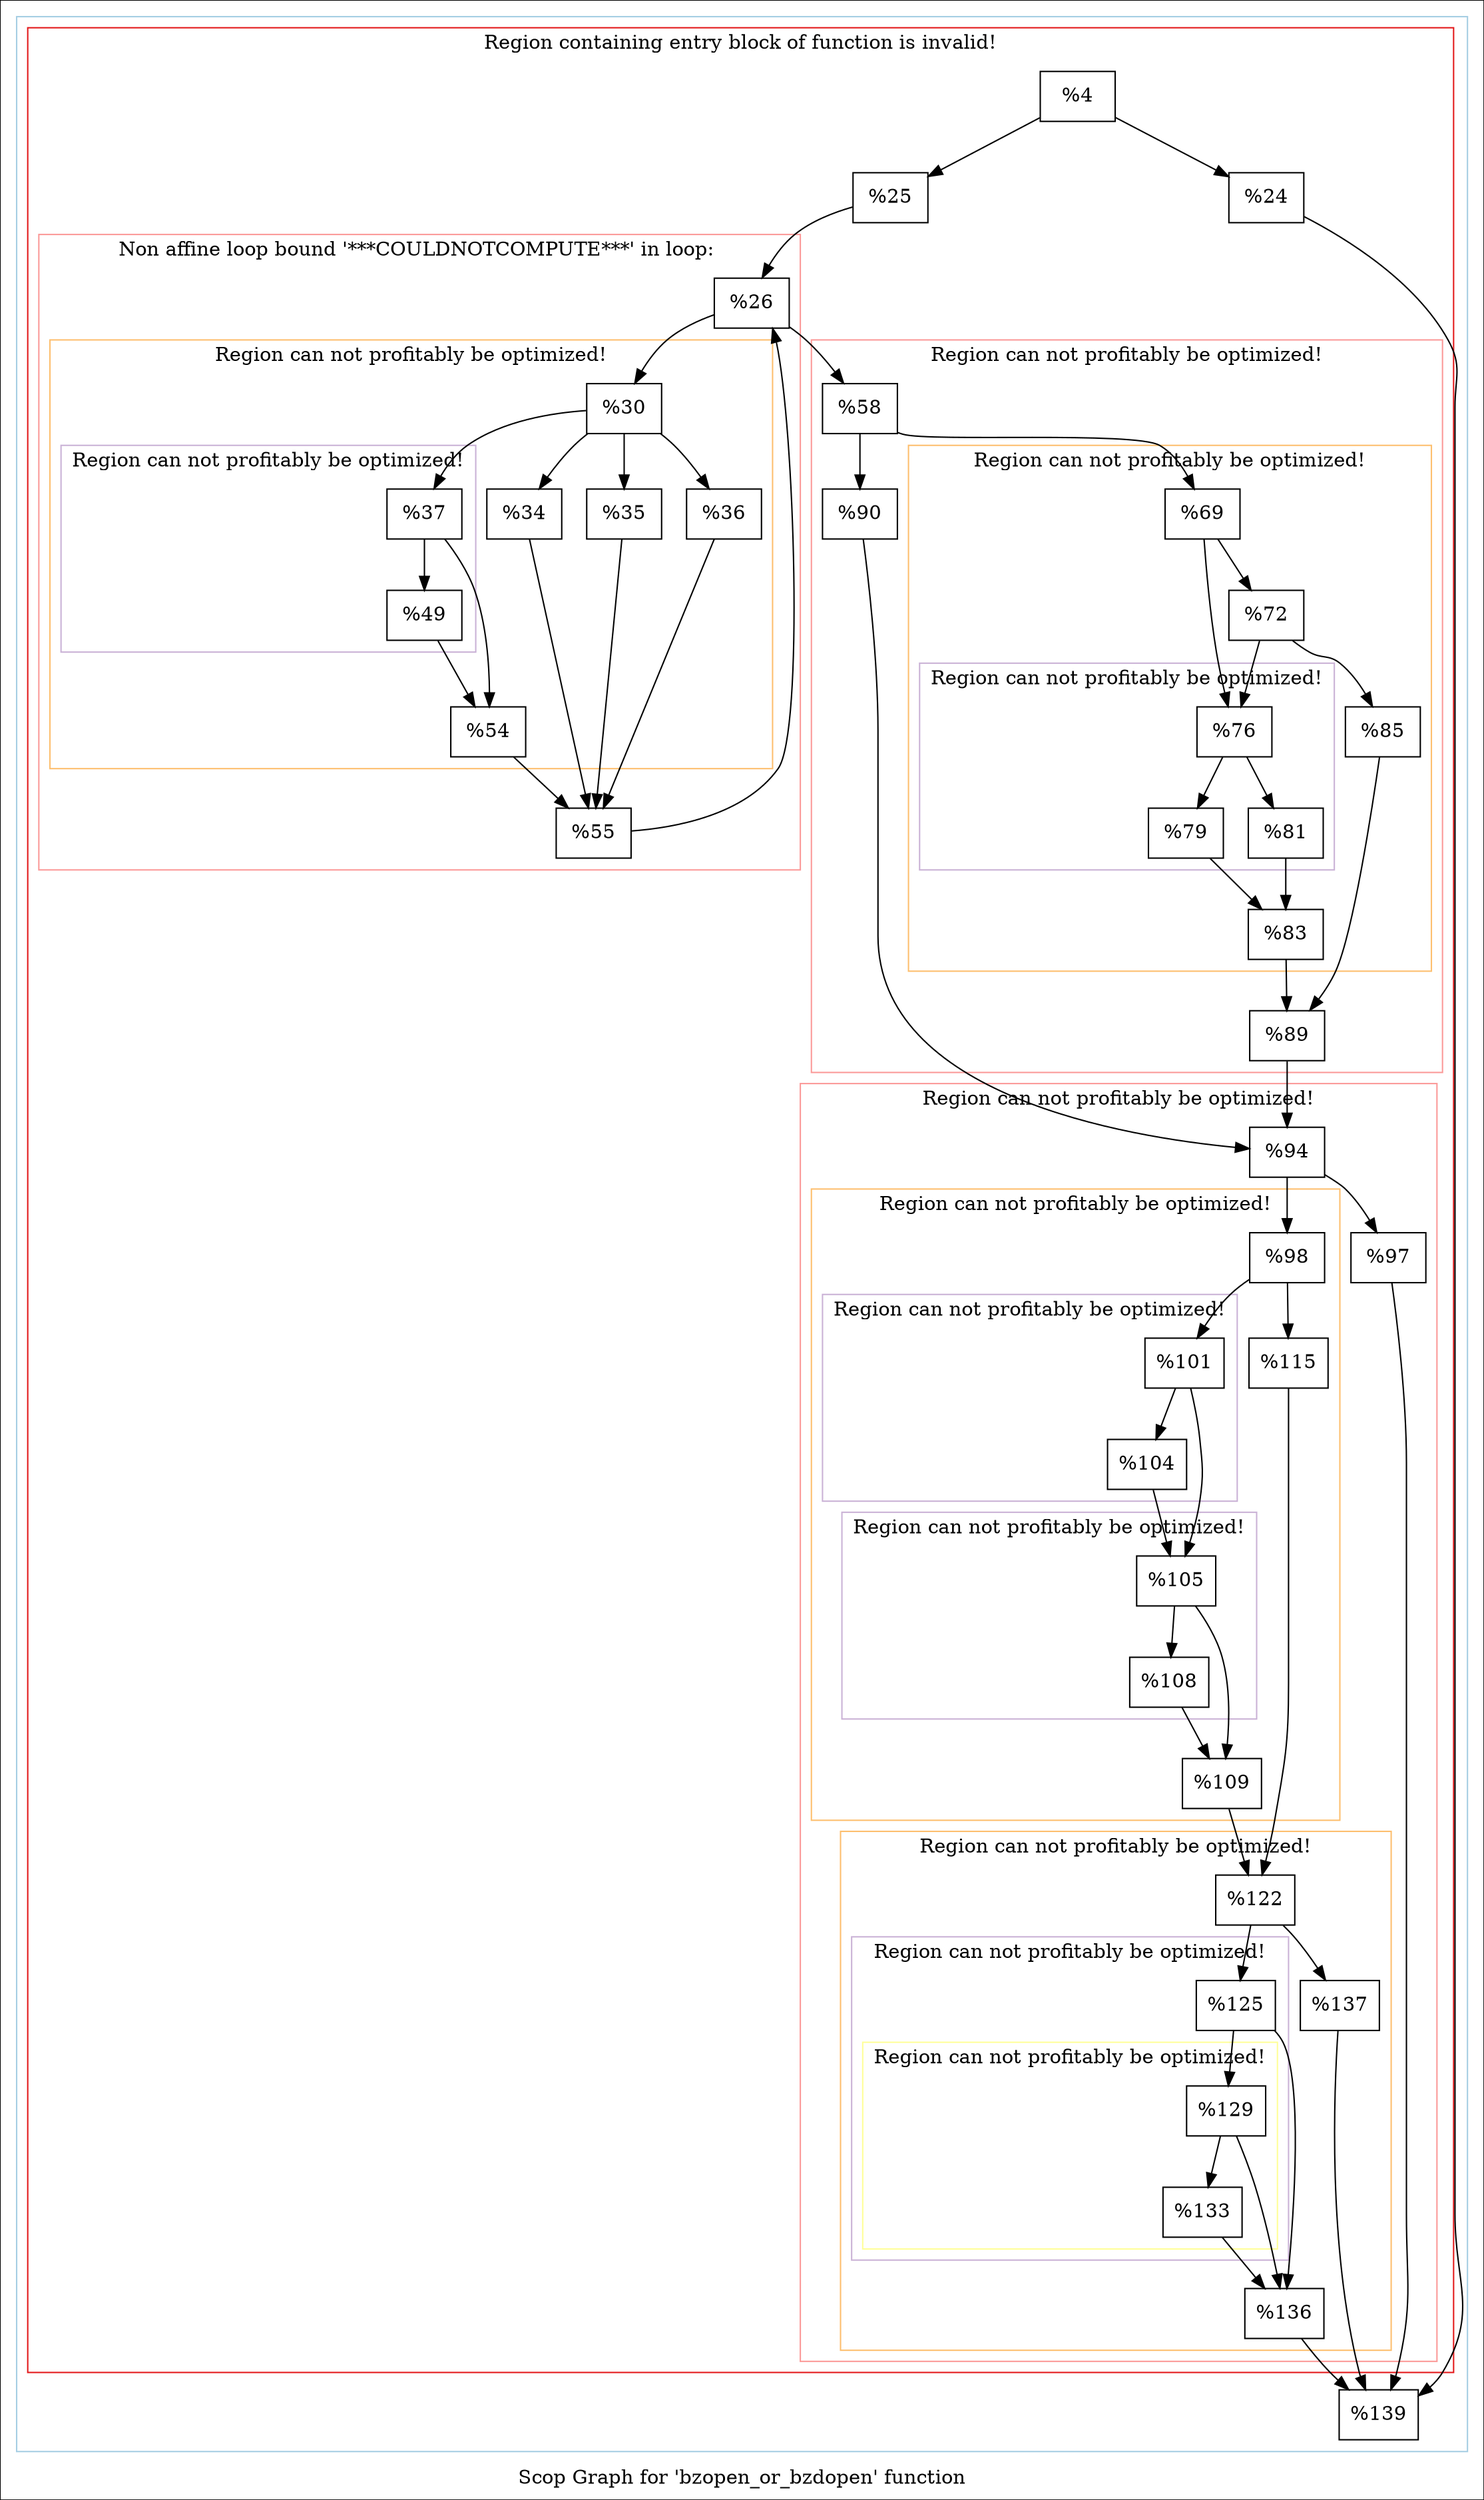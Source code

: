 digraph "Scop Graph for 'bzopen_or_bzdopen' function" {
	label="Scop Graph for 'bzopen_or_bzdopen' function";

	Node0x18f86a0 [shape=record,label="{%4}"];
	Node0x18f86a0 -> Node0x18f2970;
	Node0x18f86a0 -> Node0x183d6c0;
	Node0x18f2970 [shape=record,label="{%24}"];
	Node0x18f2970 -> Node0x1862a50;
	Node0x1862a50 [shape=record,label="{%139}"];
	Node0x183d6c0 [shape=record,label="{%25}"];
	Node0x183d6c0 -> Node0x177ec10;
	Node0x177ec10 [shape=record,label="{%26}"];
	Node0x177ec10 -> Node0x1845700;
	Node0x177ec10 -> Node0x1852af0;
	Node0x1845700 [shape=record,label="{%30}"];
	Node0x1845700 -> Node0x18f89e0;
	Node0x1845700 -> Node0x15b9750;
	Node0x1845700 -> Node0x1834290;
	Node0x1845700 -> Node0x1822e20;
	Node0x18f89e0 [shape=record,label="{%37}"];
	Node0x18f89e0 -> Node0x174e720;
	Node0x18f89e0 -> Node0x1948120;
	Node0x174e720 [shape=record,label="{%49}"];
	Node0x174e720 -> Node0x1948120;
	Node0x1948120 [shape=record,label="{%54}"];
	Node0x1948120 -> Node0x18589b0;
	Node0x18589b0 [shape=record,label="{%55}"];
	Node0x18589b0 -> Node0x177ec10[constraint=false];
	Node0x15b9750 [shape=record,label="{%34}"];
	Node0x15b9750 -> Node0x18589b0;
	Node0x1834290 [shape=record,label="{%35}"];
	Node0x1834290 -> Node0x18589b0;
	Node0x1822e20 [shape=record,label="{%36}"];
	Node0x1822e20 -> Node0x18589b0;
	Node0x1852af0 [shape=record,label="{%58}"];
	Node0x1852af0 -> Node0x1862cf0;
	Node0x1852af0 -> Node0x1903eb0;
	Node0x1862cf0 [shape=record,label="{%69}"];
	Node0x1862cf0 -> Node0x18ed270;
	Node0x1862cf0 -> Node0x16b2960;
	Node0x18ed270 [shape=record,label="{%76}"];
	Node0x18ed270 -> Node0x15bf360;
	Node0x18ed270 -> Node0x1600b80;
	Node0x15bf360 [shape=record,label="{%79}"];
	Node0x15bf360 -> Node0x1868a10;
	Node0x1868a10 [shape=record,label="{%83}"];
	Node0x1868a10 -> Node0x17f6890;
	Node0x17f6890 [shape=record,label="{%89}"];
	Node0x17f6890 -> Node0x18284c0;
	Node0x18284c0 [shape=record,label="{%94}"];
	Node0x18284c0 -> Node0x18606d0;
	Node0x18284c0 -> Node0x1851de0;
	Node0x18606d0 [shape=record,label="{%97}"];
	Node0x18606d0 -> Node0x1862a50;
	Node0x1851de0 [shape=record,label="{%98}"];
	Node0x1851de0 -> Node0x1603a20;
	Node0x1851de0 -> Node0x15fd970;
	Node0x1603a20 [shape=record,label="{%101}"];
	Node0x1603a20 -> Node0x1802730;
	Node0x1603a20 -> Node0x181c8f0;
	Node0x1802730 [shape=record,label="{%104}"];
	Node0x1802730 -> Node0x181c8f0;
	Node0x181c8f0 [shape=record,label="{%105}"];
	Node0x181c8f0 -> Node0x1834f60;
	Node0x181c8f0 -> Node0x183b190;
	Node0x1834f60 [shape=record,label="{%108}"];
	Node0x1834f60 -> Node0x183b190;
	Node0x183b190 [shape=record,label="{%109}"];
	Node0x183b190 -> Node0x1784060;
	Node0x1784060 [shape=record,label="{%122}"];
	Node0x1784060 -> Node0x16967d0;
	Node0x1784060 -> Node0x15e4630;
	Node0x16967d0 [shape=record,label="{%125}"];
	Node0x16967d0 -> Node0x18d5fd0;
	Node0x16967d0 -> Node0x18cb280;
	Node0x18d5fd0 [shape=record,label="{%129}"];
	Node0x18d5fd0 -> Node0x18df5c0;
	Node0x18d5fd0 -> Node0x18cb280;
	Node0x18df5c0 [shape=record,label="{%133}"];
	Node0x18df5c0 -> Node0x18cb280;
	Node0x18cb280 [shape=record,label="{%136}"];
	Node0x18cb280 -> Node0x1862a50;
	Node0x15e4630 [shape=record,label="{%137}"];
	Node0x15e4630 -> Node0x1862a50;
	Node0x15fd970 [shape=record,label="{%115}"];
	Node0x15fd970 -> Node0x1784060;
	Node0x1600b80 [shape=record,label="{%81}"];
	Node0x1600b80 -> Node0x1868a10;
	Node0x16b2960 [shape=record,label="{%72}"];
	Node0x16b2960 -> Node0x18ed270;
	Node0x16b2960 -> Node0x1799360;
	Node0x1799360 [shape=record,label="{%85}"];
	Node0x1799360 -> Node0x17f6890;
	Node0x1903eb0 [shape=record,label="{%90}"];
	Node0x1903eb0 -> Node0x18284c0;
	colorscheme = "paired12"
        subgraph cluster_0x155e0a0 {
          label = "";
          style = solid;
          color = 1
          subgraph cluster_0x1939600 {
            label = "Region containing entry block of function is invalid!";
            style = solid;
            color = 6
            subgraph cluster_0x155e020 {
              label = "Non affine loop bound '***COULDNOTCOMPUTE***' in loop: ";
              style = solid;
              color = 5
              subgraph cluster_0x1924430 {
                label = "Region can not profitably be optimized!";
                style = solid;
                color = 7
                subgraph cluster_0x1958d30 {
                  label = "Region can not profitably be optimized!";
                  style = solid;
                  color = 9
                  Node0x18f89e0;
                  Node0x174e720;
                }
                Node0x1845700;
                Node0x1948120;
                Node0x15b9750;
                Node0x1834290;
                Node0x1822e20;
              }
              Node0x177ec10;
              Node0x18589b0;
            }
            subgraph cluster_0x155dfa0 {
              label = "Region can not profitably be optimized!";
              style = solid;
              color = 5
              subgraph cluster_0x1958cb0 {
                label = "Region can not profitably be optimized!";
                style = solid;
                color = 7
                subgraph cluster_0x1958e40 {
                  label = "Region can not profitably be optimized!";
                  style = solid;
                  color = 9
                  Node0x18ed270;
                  Node0x15bf360;
                  Node0x1600b80;
                }
                Node0x1862cf0;
                Node0x1868a10;
                Node0x16b2960;
                Node0x1799360;
              }
              Node0x1852af0;
              Node0x17f6890;
              Node0x1903eb0;
            }
            subgraph cluster_0x155df20 {
              label = "Region can not profitably be optimized!";
              style = solid;
              color = 5
              subgraph cluster_0x155dea0 {
                label = "Region can not profitably be optimized!";
                style = solid;
                color = 7
                subgraph cluster_0x1945120 {
                  label = "Region can not profitably be optimized!";
                  style = solid;
                  color = 9
                  Node0x1603a20;
                  Node0x1802730;
                }
                subgraph cluster_0x19589d0 {
                  label = "Region can not profitably be optimized!";
                  style = solid;
                  color = 9
                  Node0x181c8f0;
                  Node0x1834f60;
                }
                Node0x1851de0;
                Node0x183b190;
                Node0x15fd970;
              }
              subgraph cluster_0x155de20 {
                label = "Region can not profitably be optimized!";
                style = solid;
                color = 7
                subgraph cluster_0x1958c20 {
                  label = "Region can not profitably be optimized!";
                  style = solid;
                  color = 9
                  subgraph cluster_0x1958ba0 {
                    label = "Region can not profitably be optimized!";
                    style = solid;
                    color = 11
                    Node0x18d5fd0;
                    Node0x18df5c0;
                  }
                  Node0x16967d0;
                }
                Node0x1784060;
                Node0x18cb280;
                Node0x15e4630;
              }
              Node0x18284c0;
              Node0x18606d0;
            }
            Node0x18f86a0;
            Node0x18f2970;
            Node0x183d6c0;
          }
          Node0x1862a50;
        }
}
